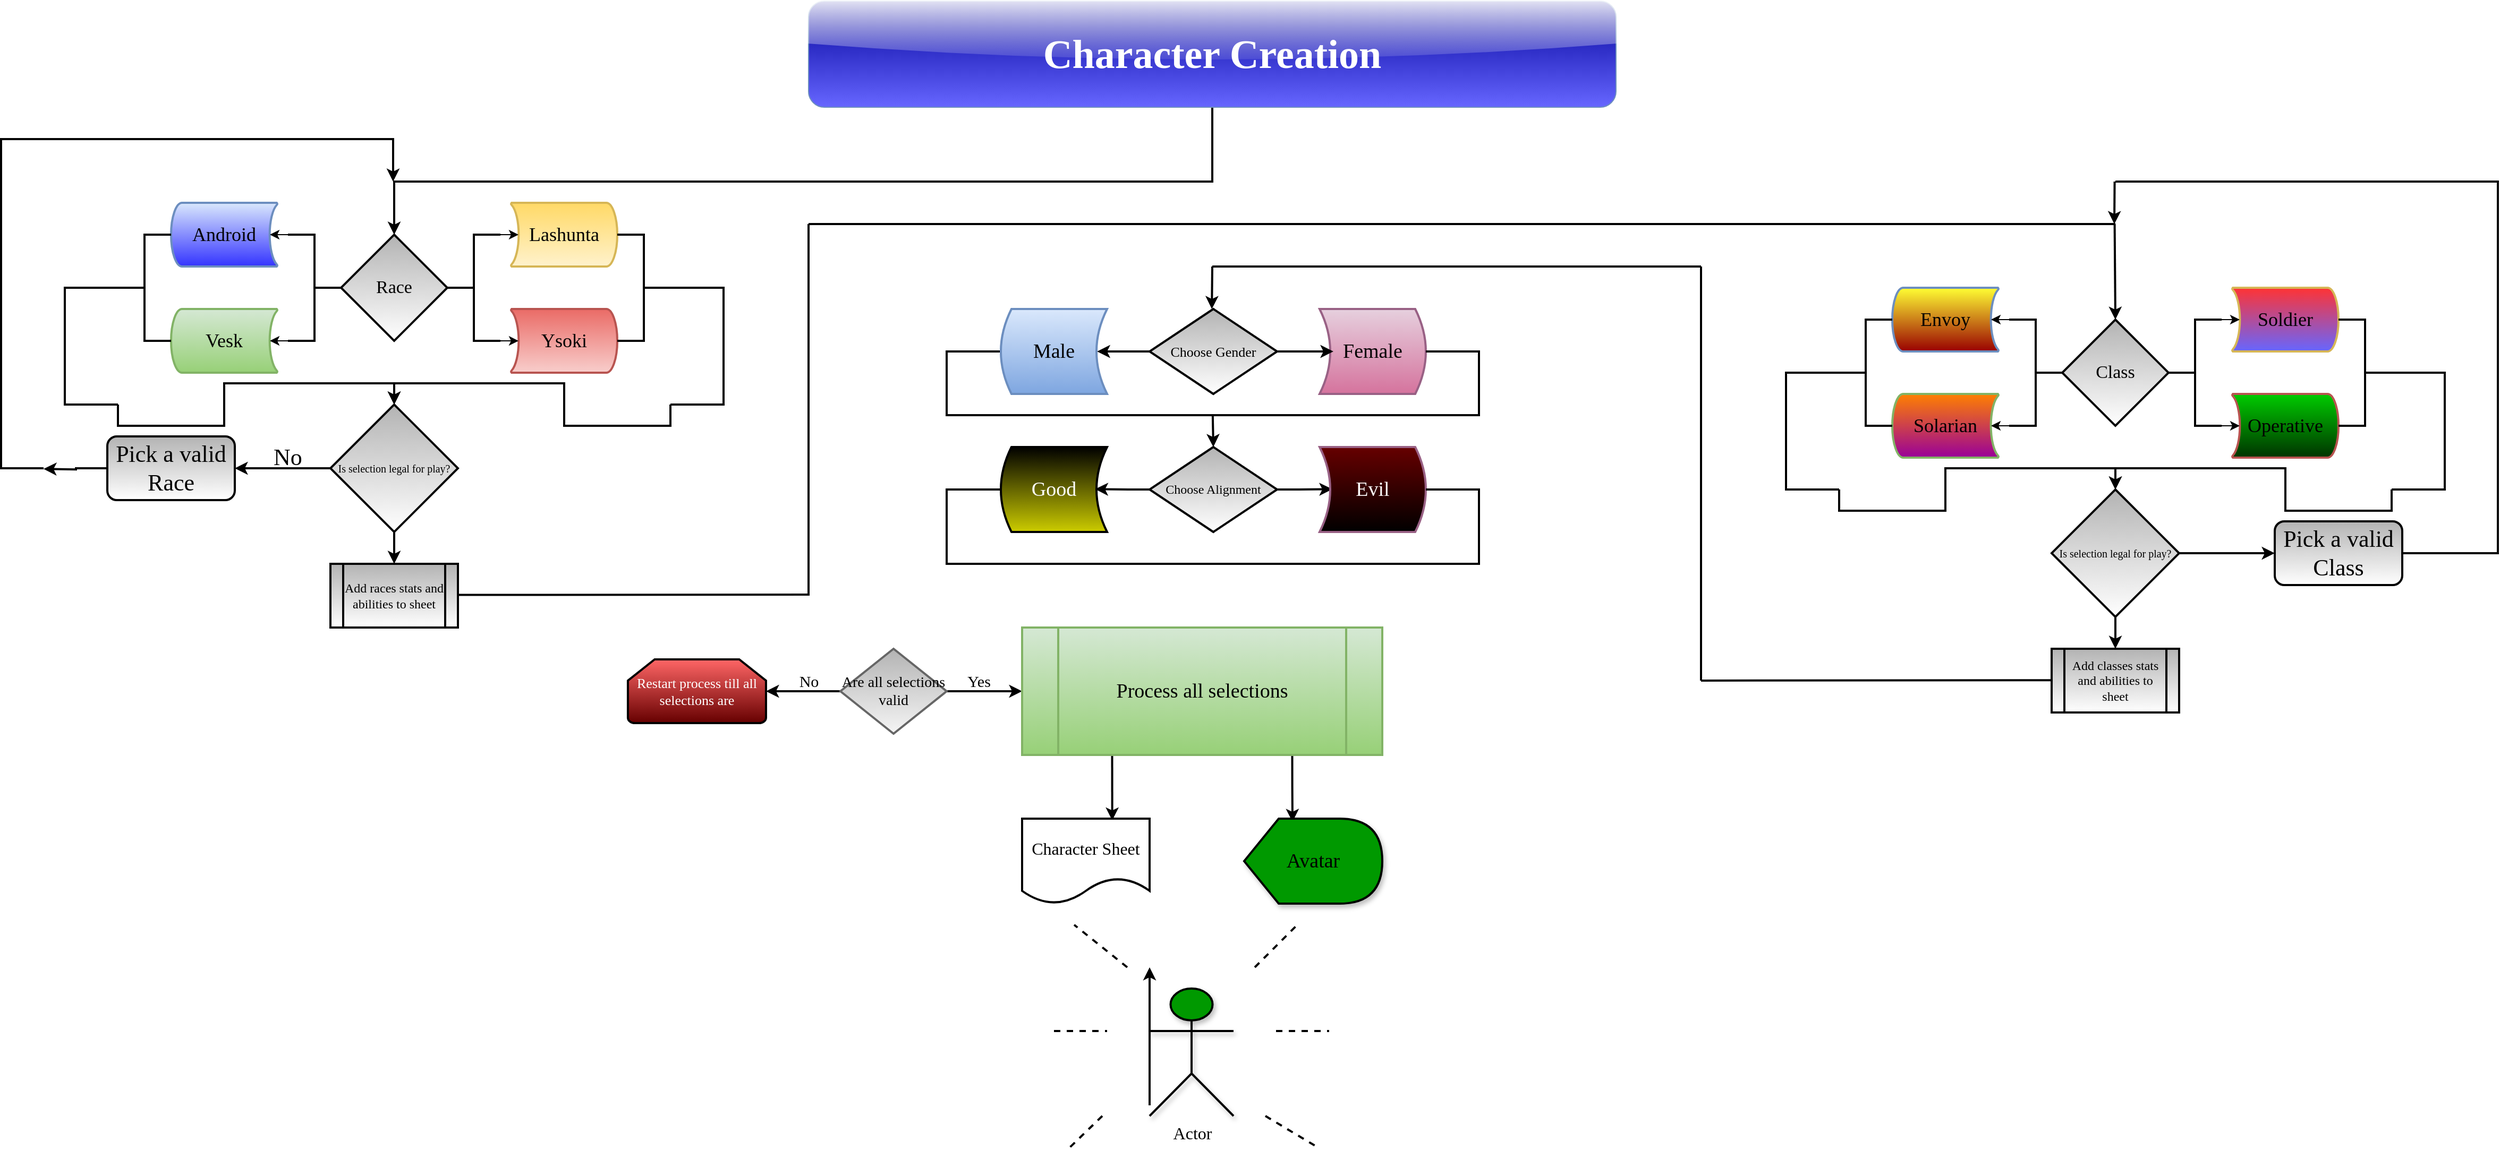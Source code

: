 <mxfile version="12.6.6" type="google"><diagram id="C5RBs43oDa-KdzZeNtuy" name="Page-1"><mxGraphModel dx="3683" dy="1904" grid="1" gridSize="10" guides="1" tooltips="1" connect="1" arrows="1" fold="1" page="1" pageScale="1" pageWidth="827" pageHeight="1169" math="0" shadow="0"><root><mxCell id="WIyWlLk6GJQsqaUBKTNV-0"/><mxCell id="WIyWlLk6GJQsqaUBKTNV-1" parent="WIyWlLk6GJQsqaUBKTNV-0"/><mxCell id="Xlju3W6GXEcoUIpRKSrv-69" style="edgeStyle=orthogonalEdgeStyle;rounded=0;orthogonalLoop=1;jettySize=auto;html=1;exitX=0.5;exitY=1;exitDx=0;exitDy=0;entryX=0.5;entryY=0;entryDx=0;entryDy=0;entryPerimeter=0;strokeWidth=2;fontFamily=Comic Sans MS;fontSize=22;" edge="1" parent="WIyWlLk6GJQsqaUBKTNV-1" source="WIyWlLk6GJQsqaUBKTNV-3" target="Xlju3W6GXEcoUIpRKSrv-33"><mxGeometry relative="1" as="geometry"><Array as="points"><mxPoint x="420" y="200"/><mxPoint x="-350" y="200"/></Array></mxGeometry></mxCell><mxCell id="WIyWlLk6GJQsqaUBKTNV-3" value="Character Creation" style="rounded=1;whiteSpace=wrap;html=1;fontSize=38;glass=1;strokeWidth=1;shadow=0;gradientColor=#000099;fillColor=#6666FF;strokeColor=#6c8ebf;gradientDirection=north;comic=0;fontStyle=1;fontFamily=Comic Sans MS;fontColor=#FFFFFF;horizontal=1;" parent="WIyWlLk6GJQsqaUBKTNV-1" vertex="1"><mxGeometry x="40" y="30" width="760" height="100" as="geometry"/></mxCell><mxCell id="Xlju3W6GXEcoUIpRKSrv-75" value="" style="strokeWidth=2;html=1;shape=mxgraph.flowchart.annotation_1;align=left;pointerEvents=1;shadow=0;labelBackgroundColor=none;fillColor=#B3B3B3;gradientColor=#ffffff;fontFamily=Comic Sans MS;fontSize=22;" vertex="1" parent="WIyWlLk6GJQsqaUBKTNV-1"><mxGeometry x="-720" y="160" width="40" height="310" as="geometry"/></mxCell><mxCell id="Xlju3W6GXEcoUIpRKSrv-77" value="" style="endArrow=none;html=1;strokeWidth=2;fontFamily=Comic Sans MS;fontSize=22;" edge="1" parent="WIyWlLk6GJQsqaUBKTNV-1"><mxGeometry width="50" height="50" relative="1" as="geometry"><mxPoint x="-680" y="160" as="sourcePoint"/><mxPoint x="-350" y="160" as="targetPoint"/></mxGeometry></mxCell><mxCell id="Xlju3W6GXEcoUIpRKSrv-78" value="" style="endArrow=classic;html=1;strokeWidth=2;fontFamily=Comic Sans MS;fontSize=22;" edge="1" parent="WIyWlLk6GJQsqaUBKTNV-1"><mxGeometry width="50" height="50" relative="1" as="geometry"><mxPoint x="-351" y="160" as="sourcePoint"/><mxPoint x="-351" y="200" as="targetPoint"/></mxGeometry></mxCell><mxCell id="Xlju3W6GXEcoUIpRKSrv-124" value="" style="group" vertex="1" connectable="0" parent="WIyWlLk6GJQsqaUBKTNV-1"><mxGeometry x="-680" y="220" width="640" height="400" as="geometry"/></mxCell><mxCell id="Xlju3W6GXEcoUIpRKSrv-16" value="&lt;span style=&quot;&quot;&gt;Lashunta&lt;/span&gt;" style="strokeWidth=2;html=1;shape=mxgraph.flowchart.stored_data;whiteSpace=wrap;shadow=0;labelBackgroundColor=none;fillColor=#fff2cc;gradientColor=#ffd966;fontFamily=Comic Sans MS;fontSize=18;direction=west;strokeColor=#d6b656;" vertex="1" parent="Xlju3W6GXEcoUIpRKSrv-124"><mxGeometry x="440" width="100" height="60" as="geometry"/></mxCell><mxCell id="Xlju3W6GXEcoUIpRKSrv-20" value="&lt;span style=&quot;&quot;&gt;Android&lt;/span&gt;" style="strokeWidth=2;html=1;shape=mxgraph.flowchart.stored_data;whiteSpace=wrap;shadow=0;labelBackgroundColor=none;fillColor=#dae8fc;gradientColor=#3333FF;fontFamily=Comic Sans MS;fontSize=18;strokeColor=#6c8ebf;" vertex="1" parent="Xlju3W6GXEcoUIpRKSrv-124"><mxGeometry x="120" width="100" height="60" as="geometry"/></mxCell><mxCell id="Xlju3W6GXEcoUIpRKSrv-21" value="Vesk" style="strokeWidth=2;html=1;shape=mxgraph.flowchart.stored_data;whiteSpace=wrap;shadow=0;labelBackgroundColor=none;fillColor=#d5e8d4;gradientColor=#97d077;fontFamily=Comic Sans MS;fontSize=18;strokeColor=#82b366;" vertex="1" parent="Xlju3W6GXEcoUIpRKSrv-124"><mxGeometry x="120" y="100" width="100" height="60" as="geometry"/></mxCell><mxCell id="Xlju3W6GXEcoUIpRKSrv-22" value="Ysoki" style="strokeWidth=2;html=1;shape=mxgraph.flowchart.stored_data;whiteSpace=wrap;shadow=0;labelBackgroundColor=none;fillColor=#f8cecc;gradientColor=#ea6b66;fontFamily=Comic Sans MS;fontSize=18;direction=west;strokeColor=#b85450;" vertex="1" parent="Xlju3W6GXEcoUIpRKSrv-124"><mxGeometry x="440" y="100" width="100" height="60" as="geometry"/></mxCell><mxCell id="Xlju3W6GXEcoUIpRKSrv-33" value="Race" style="strokeWidth=2;html=1;shape=mxgraph.flowchart.decision;whiteSpace=wrap;shadow=0;labelBackgroundColor=none;fillColor=#B3B3B3;gradientColor=#ffffff;fontFamily=Comic Sans MS;fontSize=17;" vertex="1" parent="Xlju3W6GXEcoUIpRKSrv-124"><mxGeometry x="280" y="30" width="100" height="100" as="geometry"/></mxCell><mxCell id="Xlju3W6GXEcoUIpRKSrv-38" style="edgeStyle=orthogonalEdgeStyle;rounded=0;orthogonalLoop=1;jettySize=auto;html=1;exitX=1;exitY=0;exitDx=0;exitDy=0;exitPerimeter=0;entryX=0.93;entryY=0.5;entryDx=0;entryDy=0;entryPerimeter=0;fontFamily=Comic Sans MS;fontSize=12;" edge="1" parent="Xlju3W6GXEcoUIpRKSrv-124" source="Xlju3W6GXEcoUIpRKSrv-36" target="Xlju3W6GXEcoUIpRKSrv-16"><mxGeometry relative="1" as="geometry"/></mxCell><mxCell id="Xlju3W6GXEcoUIpRKSrv-39" style="edgeStyle=orthogonalEdgeStyle;rounded=0;orthogonalLoop=1;jettySize=auto;html=1;exitX=1;exitY=1;exitDx=0;exitDy=0;exitPerimeter=0;entryX=0.93;entryY=0.5;entryDx=0;entryDy=0;entryPerimeter=0;fontFamily=Comic Sans MS;fontSize=12;" edge="1" parent="Xlju3W6GXEcoUIpRKSrv-124" source="Xlju3W6GXEcoUIpRKSrv-36" target="Xlju3W6GXEcoUIpRKSrv-22"><mxGeometry relative="1" as="geometry"/></mxCell><mxCell id="Xlju3W6GXEcoUIpRKSrv-36" value="" style="strokeWidth=2;html=1;shape=mxgraph.flowchart.annotation_2;align=left;labelPosition=right;pointerEvents=1;shadow=0;labelBackgroundColor=none;fillColor=#B3B3B3;gradientColor=#ffffff;fontFamily=Comic Sans MS;fontSize=12;" vertex="1" parent="Xlju3W6GXEcoUIpRKSrv-124"><mxGeometry x="380" y="30" width="50" height="100" as="geometry"/></mxCell><mxCell id="Xlju3W6GXEcoUIpRKSrv-41" style="edgeStyle=orthogonalEdgeStyle;rounded=0;orthogonalLoop=1;jettySize=auto;html=1;exitX=1;exitY=1;exitDx=0;exitDy=0;exitPerimeter=0;entryX=0.93;entryY=0.5;entryDx=0;entryDy=0;entryPerimeter=0;fontFamily=Comic Sans MS;fontSize=12;" edge="1" parent="Xlju3W6GXEcoUIpRKSrv-124" source="Xlju3W6GXEcoUIpRKSrv-40" target="Xlju3W6GXEcoUIpRKSrv-20"><mxGeometry relative="1" as="geometry"/></mxCell><mxCell id="Xlju3W6GXEcoUIpRKSrv-42" style="edgeStyle=orthogonalEdgeStyle;rounded=0;orthogonalLoop=1;jettySize=auto;html=1;exitX=1;exitY=0;exitDx=0;exitDy=0;exitPerimeter=0;entryX=0.93;entryY=0.5;entryDx=0;entryDy=0;entryPerimeter=0;fontFamily=Comic Sans MS;fontSize=12;" edge="1" parent="Xlju3W6GXEcoUIpRKSrv-124" source="Xlju3W6GXEcoUIpRKSrv-40" target="Xlju3W6GXEcoUIpRKSrv-21"><mxGeometry relative="1" as="geometry"/></mxCell><mxCell id="Xlju3W6GXEcoUIpRKSrv-40" value="" style="strokeWidth=2;html=1;shape=mxgraph.flowchart.annotation_2;align=left;labelPosition=right;pointerEvents=1;shadow=0;labelBackgroundColor=none;fillColor=#B3B3B3;gradientColor=#ffffff;fontFamily=Comic Sans MS;fontSize=12;direction=west;" vertex="1" parent="Xlju3W6GXEcoUIpRKSrv-124"><mxGeometry x="230" y="30" width="50" height="100" as="geometry"/></mxCell><mxCell id="Xlju3W6GXEcoUIpRKSrv-43" value="" style="strokeWidth=2;html=1;shape=mxgraph.flowchart.annotation_2;align=left;labelPosition=right;pointerEvents=1;shadow=0;labelBackgroundColor=none;fillColor=#B3B3B3;gradientColor=#ffffff;fontFamily=Comic Sans MS;fontSize=12;" vertex="1" parent="Xlju3W6GXEcoUIpRKSrv-124"><mxGeometry x="70" y="30" width="50" height="100" as="geometry"/></mxCell><mxCell id="Xlju3W6GXEcoUIpRKSrv-44" value="" style="strokeWidth=2;html=1;shape=mxgraph.flowchart.annotation_2;align=left;labelPosition=right;pointerEvents=1;shadow=0;labelBackgroundColor=none;fillColor=#B3B3B3;gradientColor=#ffffff;fontFamily=Comic Sans MS;fontSize=12;direction=west;" vertex="1" parent="Xlju3W6GXEcoUIpRKSrv-124"><mxGeometry x="540" y="30" width="50" height="100" as="geometry"/></mxCell><mxCell id="Xlju3W6GXEcoUIpRKSrv-46" value="" style="strokeWidth=2;html=1;shape=mxgraph.flowchart.annotation_1;align=left;pointerEvents=1;shadow=0;labelBackgroundColor=none;fillColor=#B3B3B3;gradientColor=#ffffff;fontFamily=Comic Sans MS;fontSize=12;" vertex="1" parent="Xlju3W6GXEcoUIpRKSrv-124"><mxGeometry x="20" y="80" width="50" height="110" as="geometry"/></mxCell><mxCell id="Xlju3W6GXEcoUIpRKSrv-47" value="" style="strokeWidth=2;html=1;shape=mxgraph.flowchart.annotation_1;align=left;pointerEvents=1;shadow=0;labelBackgroundColor=none;fillColor=#B3B3B3;gradientColor=#ffffff;fontFamily=Comic Sans MS;fontSize=12;direction=west;" vertex="1" parent="Xlju3W6GXEcoUIpRKSrv-124"><mxGeometry x="590" y="80" width="50" height="110" as="geometry"/></mxCell><mxCell id="Xlju3W6GXEcoUIpRKSrv-57" value="Is selection legal for play?" style="rhombus;html=1;shadow=0;labelBackgroundColor=none;strokeColor=#000000;strokeWidth=2;fillColor=#B3B3B3;gradientColor=#ffffff;fontFamily=Comic Sans MS;fontSize=10;verticalAlign=middle;labelPosition=center;verticalLabelPosition=middle;align=center;spacingBottom=0;whiteSpace=wrap;" vertex="1" parent="Xlju3W6GXEcoUIpRKSrv-124"><mxGeometry x="270" y="190" width="120" height="120" as="geometry"/></mxCell><mxCell id="Xlju3W6GXEcoUIpRKSrv-61" style="edgeStyle=orthogonalEdgeStyle;rounded=0;orthogonalLoop=1;jettySize=auto;html=1;exitX=1;exitY=1;exitDx=0;exitDy=0;exitPerimeter=0;entryX=0.5;entryY=0;entryDx=0;entryDy=0;strokeWidth=2;fontFamily=Comic Sans MS;fontSize=38;" edge="1" parent="Xlju3W6GXEcoUIpRKSrv-124" source="Xlju3W6GXEcoUIpRKSrv-46" target="Xlju3W6GXEcoUIpRKSrv-57"><mxGeometry relative="1" as="geometry"/></mxCell><mxCell id="Xlju3W6GXEcoUIpRKSrv-60" style="edgeStyle=orthogonalEdgeStyle;rounded=0;orthogonalLoop=1;jettySize=auto;html=1;exitX=1;exitY=0;exitDx=0;exitDy=0;exitPerimeter=0;entryX=0.5;entryY=0;entryDx=0;entryDy=0;strokeWidth=2;fontFamily=Comic Sans MS;fontSize=38;" edge="1" parent="Xlju3W6GXEcoUIpRKSrv-124" source="Xlju3W6GXEcoUIpRKSrv-47" target="Xlju3W6GXEcoUIpRKSrv-57"><mxGeometry relative="1" as="geometry"/></mxCell><mxCell id="Xlju3W6GXEcoUIpRKSrv-74" style="edgeStyle=orthogonalEdgeStyle;rounded=0;orthogonalLoop=1;jettySize=auto;html=1;exitX=0;exitY=0.5;exitDx=0;exitDy=0;strokeWidth=2;fontFamily=Comic Sans MS;fontSize=22;" edge="1" parent="Xlju3W6GXEcoUIpRKSrv-124" source="Xlju3W6GXEcoUIpRKSrv-70"><mxGeometry relative="1" as="geometry"><mxPoint y="250.588" as="targetPoint"/></mxGeometry></mxCell><mxCell id="Xlju3W6GXEcoUIpRKSrv-70" value="Pick a valid Race" style="rounded=1;whiteSpace=wrap;html=1;shadow=0;labelBackgroundColor=none;strokeColor=#000000;strokeWidth=2;fillColor=#B3B3B3;gradientColor=#ffffff;fontFamily=Comic Sans MS;fontSize=22;" vertex="1" parent="Xlju3W6GXEcoUIpRKSrv-124"><mxGeometry x="60" y="220" width="120" height="60" as="geometry"/></mxCell><mxCell id="Xlju3W6GXEcoUIpRKSrv-71" style="edgeStyle=orthogonalEdgeStyle;rounded=0;orthogonalLoop=1;jettySize=auto;html=1;exitX=0;exitY=0.5;exitDx=0;exitDy=0;entryX=1;entryY=0.5;entryDx=0;entryDy=0;strokeWidth=2;fontFamily=Comic Sans MS;fontSize=22;" edge="1" parent="Xlju3W6GXEcoUIpRKSrv-124" source="Xlju3W6GXEcoUIpRKSrv-57" target="Xlju3W6GXEcoUIpRKSrv-70"><mxGeometry relative="1" as="geometry"/></mxCell><mxCell id="Xlju3W6GXEcoUIpRKSrv-72" value="No" style="text;html=1;strokeColor=none;fillColor=none;align=center;verticalAlign=middle;whiteSpace=wrap;rounded=0;shadow=0;labelBackgroundColor=none;fontFamily=Comic Sans MS;fontSize=22;" vertex="1" parent="Xlju3W6GXEcoUIpRKSrv-124"><mxGeometry x="210" y="230" width="40" height="20" as="geometry"/></mxCell><mxCell id="Xlju3W6GXEcoUIpRKSrv-79" value="Add races stats and abilities to sheet" style="shape=process;whiteSpace=wrap;html=1;backgroundOutline=1;shadow=0;labelBackgroundColor=none;strokeColor=#000000;strokeWidth=2;fillColor=#B3B3B3;gradientColor=#ffffff;fontFamily=Comic Sans MS;fontSize=12;" vertex="1" parent="Xlju3W6GXEcoUIpRKSrv-124"><mxGeometry x="270" y="340" width="120" height="60" as="geometry"/></mxCell><mxCell id="Xlju3W6GXEcoUIpRKSrv-80" style="edgeStyle=orthogonalEdgeStyle;rounded=0;orthogonalLoop=1;jettySize=auto;html=1;exitX=0.5;exitY=1;exitDx=0;exitDy=0;entryX=0.5;entryY=0;entryDx=0;entryDy=0;strokeWidth=2;fontFamily=Comic Sans MS;fontSize=22;" edge="1" parent="Xlju3W6GXEcoUIpRKSrv-124" source="Xlju3W6GXEcoUIpRKSrv-57" target="Xlju3W6GXEcoUIpRKSrv-79"><mxGeometry relative="1" as="geometry"/></mxCell><mxCell id="Xlju3W6GXEcoUIpRKSrv-184" value="" style="endArrow=none;html=1;strokeWidth=2;fontFamily=Comic Sans MS;fontSize=12;" edge="1" parent="Xlju3W6GXEcoUIpRKSrv-124"><mxGeometry width="50" height="50" relative="1" as="geometry"><mxPoint x="390" y="369.29" as="sourcePoint"/><mxPoint x="720" y="369" as="targetPoint"/></mxGeometry></mxCell><mxCell id="Xlju3W6GXEcoUIpRKSrv-157" value="&lt;span&gt;Soldier&lt;/span&gt;" style="strokeWidth=2;html=1;shape=mxgraph.flowchart.stored_data;whiteSpace=wrap;shadow=0;labelBackgroundColor=none;fillColor=#6666FF;gradientColor=#FF3333;fontFamily=Comic Sans MS;fontSize=18;direction=west;strokeColor=#d6b656;" vertex="1" parent="WIyWlLk6GJQsqaUBKTNV-1"><mxGeometry x="1380" y="300" width="100" height="60" as="geometry"/></mxCell><mxCell id="Xlju3W6GXEcoUIpRKSrv-158" value="&lt;span&gt;Envoy&lt;/span&gt;" style="strokeWidth=2;html=1;shape=mxgraph.flowchart.stored_data;whiteSpace=wrap;shadow=0;labelBackgroundColor=none;fillColor=#FFFF33;gradientColor=#990000;fontFamily=Comic Sans MS;fontSize=18;strokeColor=#6c8ebf;" vertex="1" parent="WIyWlLk6GJQsqaUBKTNV-1"><mxGeometry x="1060" y="300" width="100" height="60" as="geometry"/></mxCell><mxCell id="Xlju3W6GXEcoUIpRKSrv-159" value="Solarian" style="strokeWidth=2;html=1;shape=mxgraph.flowchart.stored_data;whiteSpace=wrap;shadow=0;labelBackgroundColor=none;fillColor=#FF8000;gradientColor=#990099;fontFamily=Comic Sans MS;fontSize=18;strokeColor=#82b366;" vertex="1" parent="WIyWlLk6GJQsqaUBKTNV-1"><mxGeometry x="1060" y="400" width="100" height="60" as="geometry"/></mxCell><mxCell id="Xlju3W6GXEcoUIpRKSrv-160" value="Operative" style="strokeWidth=2;html=1;shape=mxgraph.flowchart.stored_data;whiteSpace=wrap;shadow=0;labelBackgroundColor=none;fillColor=#003300;gradientColor=#00CC00;fontFamily=Comic Sans MS;fontSize=18;direction=west;strokeColor=#b85450;" vertex="1" parent="WIyWlLk6GJQsqaUBKTNV-1"><mxGeometry x="1380" y="400" width="100" height="60" as="geometry"/></mxCell><mxCell id="Xlju3W6GXEcoUIpRKSrv-161" value="Class" style="strokeWidth=2;html=1;shape=mxgraph.flowchart.decision;whiteSpace=wrap;shadow=0;labelBackgroundColor=none;fillColor=#B3B3B3;gradientColor=#ffffff;fontFamily=Comic Sans MS;fontSize=17;" vertex="1" parent="WIyWlLk6GJQsqaUBKTNV-1"><mxGeometry x="1220" y="330" width="100" height="100" as="geometry"/></mxCell><mxCell id="Xlju3W6GXEcoUIpRKSrv-162" style="edgeStyle=orthogonalEdgeStyle;rounded=0;orthogonalLoop=1;jettySize=auto;html=1;exitX=1;exitY=0;exitDx=0;exitDy=0;exitPerimeter=0;entryX=0.93;entryY=0.5;entryDx=0;entryDy=0;entryPerimeter=0;fontFamily=Comic Sans MS;fontSize=12;" edge="1" parent="WIyWlLk6GJQsqaUBKTNV-1" source="Xlju3W6GXEcoUIpRKSrv-164" target="Xlju3W6GXEcoUIpRKSrv-157"><mxGeometry relative="1" as="geometry"/></mxCell><mxCell id="Xlju3W6GXEcoUIpRKSrv-163" style="edgeStyle=orthogonalEdgeStyle;rounded=0;orthogonalLoop=1;jettySize=auto;html=1;exitX=1;exitY=1;exitDx=0;exitDy=0;exitPerimeter=0;entryX=0.93;entryY=0.5;entryDx=0;entryDy=0;entryPerimeter=0;fontFamily=Comic Sans MS;fontSize=12;" edge="1" parent="WIyWlLk6GJQsqaUBKTNV-1" source="Xlju3W6GXEcoUIpRKSrv-164" target="Xlju3W6GXEcoUIpRKSrv-160"><mxGeometry relative="1" as="geometry"/></mxCell><mxCell id="Xlju3W6GXEcoUIpRKSrv-164" value="" style="strokeWidth=2;html=1;shape=mxgraph.flowchart.annotation_2;align=left;labelPosition=right;pointerEvents=1;shadow=0;labelBackgroundColor=none;fillColor=#B3B3B3;gradientColor=#ffffff;fontFamily=Comic Sans MS;fontSize=12;" vertex="1" parent="WIyWlLk6GJQsqaUBKTNV-1"><mxGeometry x="1320" y="330" width="50" height="100" as="geometry"/></mxCell><mxCell id="Xlju3W6GXEcoUIpRKSrv-165" style="edgeStyle=orthogonalEdgeStyle;rounded=0;orthogonalLoop=1;jettySize=auto;html=1;exitX=1;exitY=1;exitDx=0;exitDy=0;exitPerimeter=0;entryX=0.93;entryY=0.5;entryDx=0;entryDy=0;entryPerimeter=0;fontFamily=Comic Sans MS;fontSize=12;" edge="1" parent="WIyWlLk6GJQsqaUBKTNV-1" source="Xlju3W6GXEcoUIpRKSrv-167" target="Xlju3W6GXEcoUIpRKSrv-158"><mxGeometry relative="1" as="geometry"/></mxCell><mxCell id="Xlju3W6GXEcoUIpRKSrv-166" style="edgeStyle=orthogonalEdgeStyle;rounded=0;orthogonalLoop=1;jettySize=auto;html=1;exitX=1;exitY=0;exitDx=0;exitDy=0;exitPerimeter=0;entryX=0.93;entryY=0.5;entryDx=0;entryDy=0;entryPerimeter=0;fontFamily=Comic Sans MS;fontSize=12;" edge="1" parent="WIyWlLk6GJQsqaUBKTNV-1" source="Xlju3W6GXEcoUIpRKSrv-167" target="Xlju3W6GXEcoUIpRKSrv-159"><mxGeometry relative="1" as="geometry"/></mxCell><mxCell id="Xlju3W6GXEcoUIpRKSrv-167" value="" style="strokeWidth=2;html=1;shape=mxgraph.flowchart.annotation_2;align=left;labelPosition=right;pointerEvents=1;shadow=0;labelBackgroundColor=none;fillColor=#B3B3B3;gradientColor=#ffffff;fontFamily=Comic Sans MS;fontSize=12;direction=west;" vertex="1" parent="WIyWlLk6GJQsqaUBKTNV-1"><mxGeometry x="1170" y="330" width="50" height="100" as="geometry"/></mxCell><mxCell id="Xlju3W6GXEcoUIpRKSrv-168" value="" style="strokeWidth=2;html=1;shape=mxgraph.flowchart.annotation_2;align=left;labelPosition=right;pointerEvents=1;shadow=0;labelBackgroundColor=none;fillColor=#B3B3B3;gradientColor=#ffffff;fontFamily=Comic Sans MS;fontSize=12;" vertex="1" parent="WIyWlLk6GJQsqaUBKTNV-1"><mxGeometry x="1010" y="330" width="50" height="100" as="geometry"/></mxCell><mxCell id="Xlju3W6GXEcoUIpRKSrv-169" value="" style="strokeWidth=2;html=1;shape=mxgraph.flowchart.annotation_2;align=left;labelPosition=right;pointerEvents=1;shadow=0;labelBackgroundColor=none;fillColor=#B3B3B3;gradientColor=#ffffff;fontFamily=Comic Sans MS;fontSize=12;direction=west;" vertex="1" parent="WIyWlLk6GJQsqaUBKTNV-1"><mxGeometry x="1480" y="330" width="50" height="100" as="geometry"/></mxCell><mxCell id="Xlju3W6GXEcoUIpRKSrv-170" value="" style="strokeWidth=2;html=1;shape=mxgraph.flowchart.annotation_1;align=left;pointerEvents=1;shadow=0;labelBackgroundColor=none;fillColor=#B3B3B3;gradientColor=#ffffff;fontFamily=Comic Sans MS;fontSize=12;" vertex="1" parent="WIyWlLk6GJQsqaUBKTNV-1"><mxGeometry x="960" y="380" width="50" height="110" as="geometry"/></mxCell><mxCell id="Xlju3W6GXEcoUIpRKSrv-171" value="" style="strokeWidth=2;html=1;shape=mxgraph.flowchart.annotation_1;align=left;pointerEvents=1;shadow=0;labelBackgroundColor=none;fillColor=#B3B3B3;gradientColor=#ffffff;fontFamily=Comic Sans MS;fontSize=12;direction=west;" vertex="1" parent="WIyWlLk6GJQsqaUBKTNV-1"><mxGeometry x="1530" y="380" width="50" height="110" as="geometry"/></mxCell><mxCell id="Xlju3W6GXEcoUIpRKSrv-182" style="edgeStyle=orthogonalEdgeStyle;rounded=0;orthogonalLoop=1;jettySize=auto;html=1;exitX=1;exitY=0.5;exitDx=0;exitDy=0;entryX=0;entryY=0.5;entryDx=0;entryDy=0;strokeWidth=2;fontFamily=Comic Sans MS;fontSize=12;" edge="1" parent="WIyWlLk6GJQsqaUBKTNV-1" source="Xlju3W6GXEcoUIpRKSrv-172" target="Xlju3W6GXEcoUIpRKSrv-176"><mxGeometry relative="1" as="geometry"/></mxCell><mxCell id="Xlju3W6GXEcoUIpRKSrv-172" value="Is selection legal for play?" style="rhombus;html=1;shadow=0;labelBackgroundColor=none;strokeColor=#000000;strokeWidth=2;fillColor=#B3B3B3;gradientColor=#ffffff;fontFamily=Comic Sans MS;fontSize=10;verticalAlign=middle;labelPosition=center;verticalLabelPosition=middle;align=center;spacingBottom=0;whiteSpace=wrap;" vertex="1" parent="WIyWlLk6GJQsqaUBKTNV-1"><mxGeometry x="1210" y="490" width="120" height="120" as="geometry"/></mxCell><mxCell id="Xlju3W6GXEcoUIpRKSrv-173" style="edgeStyle=orthogonalEdgeStyle;rounded=0;orthogonalLoop=1;jettySize=auto;html=1;exitX=1;exitY=1;exitDx=0;exitDy=0;exitPerimeter=0;entryX=0.5;entryY=0;entryDx=0;entryDy=0;strokeWidth=2;fontFamily=Comic Sans MS;fontSize=38;" edge="1" parent="WIyWlLk6GJQsqaUBKTNV-1" source="Xlju3W6GXEcoUIpRKSrv-170" target="Xlju3W6GXEcoUIpRKSrv-172"><mxGeometry relative="1" as="geometry"/></mxCell><mxCell id="Xlju3W6GXEcoUIpRKSrv-174" style="edgeStyle=orthogonalEdgeStyle;rounded=0;orthogonalLoop=1;jettySize=auto;html=1;exitX=1;exitY=0;exitDx=0;exitDy=0;exitPerimeter=0;entryX=0.5;entryY=0;entryDx=0;entryDy=0;strokeWidth=2;fontFamily=Comic Sans MS;fontSize=38;" edge="1" parent="WIyWlLk6GJQsqaUBKTNV-1" source="Xlju3W6GXEcoUIpRKSrv-171" target="Xlju3W6GXEcoUIpRKSrv-172"><mxGeometry relative="1" as="geometry"/></mxCell><mxCell id="Xlju3W6GXEcoUIpRKSrv-176" value="Pick a valid Class" style="rounded=1;whiteSpace=wrap;html=1;shadow=0;labelBackgroundColor=none;strokeColor=#000000;strokeWidth=2;fillColor=#B3B3B3;gradientColor=#ffffff;fontFamily=Comic Sans MS;fontSize=22;" vertex="1" parent="WIyWlLk6GJQsqaUBKTNV-1"><mxGeometry x="1420" y="520" width="120" height="60" as="geometry"/></mxCell><mxCell id="Xlju3W6GXEcoUIpRKSrv-179" value="Add classes stats and abilities to sheet" style="shape=process;whiteSpace=wrap;html=1;backgroundOutline=1;shadow=0;labelBackgroundColor=none;strokeColor=#000000;strokeWidth=2;fillColor=#B3B3B3;gradientColor=#ffffff;fontFamily=Comic Sans MS;fontSize=12;" vertex="1" parent="WIyWlLk6GJQsqaUBKTNV-1"><mxGeometry x="1210" y="640" width="120" height="60" as="geometry"/></mxCell><mxCell id="Xlju3W6GXEcoUIpRKSrv-180" style="edgeStyle=orthogonalEdgeStyle;rounded=0;orthogonalLoop=1;jettySize=auto;html=1;exitX=0.5;exitY=1;exitDx=0;exitDy=0;entryX=0.5;entryY=0;entryDx=0;entryDy=0;strokeWidth=2;fontFamily=Comic Sans MS;fontSize=22;" edge="1" parent="WIyWlLk6GJQsqaUBKTNV-1" source="Xlju3W6GXEcoUIpRKSrv-172" target="Xlju3W6GXEcoUIpRKSrv-179"><mxGeometry relative="1" as="geometry"/></mxCell><mxCell id="Xlju3W6GXEcoUIpRKSrv-183" value="" style="strokeWidth=2;html=1;shape=mxgraph.flowchart.annotation_1;align=left;pointerEvents=1;shadow=0;labelBackgroundColor=none;fillColor=#003300;gradientColor=#00CC00;fontFamily=Comic Sans MS;fontSize=12;direction=west;" vertex="1" parent="WIyWlLk6GJQsqaUBKTNV-1"><mxGeometry x="1580" y="200" width="50" height="350" as="geometry"/></mxCell><mxCell id="Xlju3W6GXEcoUIpRKSrv-185" value="" style="endArrow=none;html=1;strokeWidth=2;fontFamily=Comic Sans MS;fontSize=12;" edge="1" parent="WIyWlLk6GJQsqaUBKTNV-1"><mxGeometry width="50" height="50" relative="1" as="geometry"><mxPoint x="40" y="590" as="sourcePoint"/><mxPoint x="40" y="240" as="targetPoint"/></mxGeometry></mxCell><mxCell id="Xlju3W6GXEcoUIpRKSrv-186" value="" style="endArrow=none;html=1;strokeWidth=2;fontFamily=Comic Sans MS;fontSize=12;" edge="1" parent="WIyWlLk6GJQsqaUBKTNV-1"><mxGeometry width="50" height="50" relative="1" as="geometry"><mxPoint x="40" y="240" as="sourcePoint"/><mxPoint x="1270" y="240" as="targetPoint"/></mxGeometry></mxCell><mxCell id="Xlju3W6GXEcoUIpRKSrv-187" value="" style="endArrow=classic;html=1;strokeWidth=2;fontFamily=Comic Sans MS;fontSize=12;entryX=0.5;entryY=0;entryDx=0;entryDy=0;entryPerimeter=0;" edge="1" parent="WIyWlLk6GJQsqaUBKTNV-1" target="Xlju3W6GXEcoUIpRKSrv-161"><mxGeometry width="50" height="50" relative="1" as="geometry"><mxPoint x="1269.29" y="240" as="sourcePoint"/><mxPoint x="1269.29" y="310" as="targetPoint"/></mxGeometry></mxCell><mxCell id="Xlju3W6GXEcoUIpRKSrv-188" value="" style="endArrow=none;html=1;strokeWidth=2;fontFamily=Comic Sans MS;fontSize=12;" edge="1" parent="WIyWlLk6GJQsqaUBKTNV-1"><mxGeometry width="50" height="50" relative="1" as="geometry"><mxPoint x="1270" y="200" as="sourcePoint"/><mxPoint x="1580" y="200" as="targetPoint"/></mxGeometry></mxCell><mxCell id="Xlju3W6GXEcoUIpRKSrv-189" value="" style="endArrow=classic;html=1;strokeWidth=2;fontFamily=Comic Sans MS;fontSize=12;" edge="1" parent="WIyWlLk6GJQsqaUBKTNV-1"><mxGeometry width="50" height="50" relative="1" as="geometry"><mxPoint x="1269.29" y="200" as="sourcePoint"/><mxPoint x="1269" y="240" as="targetPoint"/></mxGeometry></mxCell><mxCell id="Xlju3W6GXEcoUIpRKSrv-190" value="" style="endArrow=none;html=1;strokeWidth=2;fontFamily=Comic Sans MS;fontSize=12;" edge="1" parent="WIyWlLk6GJQsqaUBKTNV-1"><mxGeometry width="50" height="50" relative="1" as="geometry"><mxPoint x="1540" y="550" as="sourcePoint"/><mxPoint x="1580" y="550" as="targetPoint"/></mxGeometry></mxCell><mxCell id="Xlju3W6GXEcoUIpRKSrv-191" value="" style="endArrow=none;html=1;strokeWidth=2;fontFamily=Comic Sans MS;fontSize=12;" edge="1" parent="WIyWlLk6GJQsqaUBKTNV-1"><mxGeometry width="50" height="50" relative="1" as="geometry"><mxPoint x="880" y="670" as="sourcePoint"/><mxPoint x="1210" y="669.58" as="targetPoint"/></mxGeometry></mxCell><mxCell id="Xlju3W6GXEcoUIpRKSrv-193" value="" style="endArrow=none;html=1;strokeWidth=2;fontFamily=Comic Sans MS;fontSize=12;" edge="1" parent="WIyWlLk6GJQsqaUBKTNV-1"><mxGeometry width="50" height="50" relative="1" as="geometry"><mxPoint x="880" y="670" as="sourcePoint"/><mxPoint x="880" y="280" as="targetPoint"/></mxGeometry></mxCell><mxCell id="Xlju3W6GXEcoUIpRKSrv-194" value="" style="endArrow=none;html=1;strokeWidth=2;fontFamily=Comic Sans MS;fontSize=12;" edge="1" parent="WIyWlLk6GJQsqaUBKTNV-1"><mxGeometry width="50" height="50" relative="1" as="geometry"><mxPoint x="420" y="280" as="sourcePoint"/><mxPoint x="880" y="280" as="targetPoint"/></mxGeometry></mxCell><mxCell id="Xlju3W6GXEcoUIpRKSrv-195" value="" style="endArrow=classic;html=1;strokeWidth=2;fontFamily=Comic Sans MS;fontSize=12;" edge="1" parent="WIyWlLk6GJQsqaUBKTNV-1"><mxGeometry width="50" height="50" relative="1" as="geometry"><mxPoint x="420" y="280" as="sourcePoint"/><mxPoint x="419.58" y="320" as="targetPoint"/></mxGeometry></mxCell><mxCell id="Xlju3W6GXEcoUIpRKSrv-84" value="Choose Gender" style="rhombus;whiteSpace=wrap;html=1;shadow=0;labelBackgroundColor=none;strokeColor=#000000;strokeWidth=2;fillColor=#B3B3B3;gradientColor=#ffffff;fontFamily=Comic Sans MS;fontSize=13;" vertex="1" parent="WIyWlLk6GJQsqaUBKTNV-1"><mxGeometry x="361" y="320" width="120" height="80" as="geometry"/></mxCell><mxCell id="Xlju3W6GXEcoUIpRKSrv-86" value="Male" style="shape=dataStorage;whiteSpace=wrap;html=1;shadow=0;labelBackgroundColor=none;strokeColor=#6c8ebf;strokeWidth=2;fillColor=#dae8fc;gradientColor=#7ea6e0;fontFamily=Comic Sans MS;fontSize=19;" vertex="1" parent="WIyWlLk6GJQsqaUBKTNV-1"><mxGeometry x="221" y="320" width="100" height="80" as="geometry"/></mxCell><mxCell id="Xlju3W6GXEcoUIpRKSrv-87" value="Female" style="shape=dataStorage;whiteSpace=wrap;html=1;shadow=0;labelBackgroundColor=none;strokeColor=#996185;strokeWidth=2;fillColor=#e6d0de;gradientColor=#d5739d;fontFamily=Comic Sans MS;fontSize=19;direction=west;gradientDirection=north;" vertex="1" parent="WIyWlLk6GJQsqaUBKTNV-1"><mxGeometry x="521" y="320" width="100" height="80" as="geometry"/></mxCell><mxCell id="Xlju3W6GXEcoUIpRKSrv-89" style="edgeStyle=orthogonalEdgeStyle;rounded=0;orthogonalLoop=1;jettySize=auto;html=1;exitX=0;exitY=0.5;exitDx=0;exitDy=0;entryX=0.906;entryY=0.5;entryDx=0;entryDy=0;strokeWidth=2;fontFamily=Comic Sans MS;fontSize=12;entryPerimeter=0;" edge="1" parent="WIyWlLk6GJQsqaUBKTNV-1" source="Xlju3W6GXEcoUIpRKSrv-84" target="Xlju3W6GXEcoUIpRKSrv-86"><mxGeometry relative="1" as="geometry"/></mxCell><mxCell id="Xlju3W6GXEcoUIpRKSrv-88" style="edgeStyle=orthogonalEdgeStyle;rounded=0;orthogonalLoop=1;jettySize=auto;html=1;exitX=1;exitY=0.5;exitDx=0;exitDy=0;entryX=0.87;entryY=0.5;entryDx=0;entryDy=0;entryPerimeter=0;strokeWidth=2;fontFamily=Comic Sans MS;fontSize=12;" edge="1" parent="WIyWlLk6GJQsqaUBKTNV-1" source="Xlju3W6GXEcoUIpRKSrv-84" target="Xlju3W6GXEcoUIpRKSrv-87"><mxGeometry relative="1" as="geometry"/></mxCell><mxCell id="Xlju3W6GXEcoUIpRKSrv-200" style="edgeStyle=orthogonalEdgeStyle;rounded=0;orthogonalLoop=1;jettySize=auto;html=1;exitX=1;exitY=0.5;exitDx=0;exitDy=0;entryX=0.88;entryY=0.504;entryDx=0;entryDy=0;entryPerimeter=0;strokeWidth=2;fontFamily=Comic Sans MS;fontSize=12;fontColor=#FFFFFF;" edge="1" parent="WIyWlLk6GJQsqaUBKTNV-1" source="Xlju3W6GXEcoUIpRKSrv-90" target="Xlju3W6GXEcoUIpRKSrv-198"><mxGeometry relative="1" as="geometry"/></mxCell><mxCell id="Xlju3W6GXEcoUIpRKSrv-201" style="edgeStyle=orthogonalEdgeStyle;rounded=0;orthogonalLoop=1;jettySize=auto;html=1;exitX=0;exitY=0.5;exitDx=0;exitDy=0;entryX=0.887;entryY=0.496;entryDx=0;entryDy=0;entryPerimeter=0;strokeWidth=2;fontFamily=Comic Sans MS;fontSize=12;fontColor=#FFFFFF;" edge="1" parent="WIyWlLk6GJQsqaUBKTNV-1" source="Xlju3W6GXEcoUIpRKSrv-90" target="Xlju3W6GXEcoUIpRKSrv-199"><mxGeometry relative="1" as="geometry"/></mxCell><mxCell id="Xlju3W6GXEcoUIpRKSrv-90" value="Choose Alignment" style="rhombus;whiteSpace=wrap;html=1;shadow=0;labelBackgroundColor=none;strokeColor=#000000;strokeWidth=2;fillColor=#B3B3B3;gradientColor=#ffffff;fontFamily=Comic Sans MS;fontSize=12;" vertex="1" parent="WIyWlLk6GJQsqaUBKTNV-1"><mxGeometry x="361" y="450" width="120" height="80" as="geometry"/></mxCell><mxCell id="Xlju3W6GXEcoUIpRKSrv-91" value="" style="strokeWidth=2;html=1;shape=mxgraph.flowchart.annotation_1;align=left;pointerEvents=1;shadow=0;labelBackgroundColor=none;fillColor=#B3B3B3;gradientColor=#ffffff;fontFamily=Comic Sans MS;fontSize=12;" vertex="1" parent="WIyWlLk6GJQsqaUBKTNV-1"><mxGeometry x="170" y="360" width="50" height="60" as="geometry"/></mxCell><mxCell id="Xlju3W6GXEcoUIpRKSrv-92" value="" style="strokeWidth=2;html=1;shape=mxgraph.flowchart.annotation_1;align=left;pointerEvents=1;shadow=0;labelBackgroundColor=none;fillColor=#B3B3B3;gradientColor=#ffffff;fontFamily=Comic Sans MS;fontSize=12;direction=west;" vertex="1" parent="WIyWlLk6GJQsqaUBKTNV-1"><mxGeometry x="621" y="360" width="50" height="60" as="geometry"/></mxCell><mxCell id="Xlju3W6GXEcoUIpRKSrv-93" value="" style="endArrow=none;html=1;strokeWidth=2;fontFamily=Comic Sans MS;fontSize=12;entryX=1;entryY=0;entryDx=0;entryDy=0;entryPerimeter=0;" edge="1" parent="WIyWlLk6GJQsqaUBKTNV-1" target="Xlju3W6GXEcoUIpRKSrv-92"><mxGeometry width="50" height="50" relative="1" as="geometry"><mxPoint x="220" y="420" as="sourcePoint"/><mxPoint x="280" y="420" as="targetPoint"/></mxGeometry></mxCell><mxCell id="Xlju3W6GXEcoUIpRKSrv-94" value="" style="endArrow=classic;html=1;strokeWidth=2;fontFamily=Comic Sans MS;fontSize=12;entryX=0.5;entryY=0;entryDx=0;entryDy=0;" edge="1" parent="WIyWlLk6GJQsqaUBKTNV-1" target="Xlju3W6GXEcoUIpRKSrv-90"><mxGeometry width="50" height="50" relative="1" as="geometry"><mxPoint x="420.41" y="420" as="sourcePoint"/><mxPoint x="420.41" y="500" as="targetPoint"/></mxGeometry></mxCell><mxCell id="Xlju3W6GXEcoUIpRKSrv-198" value="Evil" style="shape=dataStorage;whiteSpace=wrap;html=1;shadow=0;labelBackgroundColor=none;strokeColor=#996185;strokeWidth=2;fillColor=#660000;gradientColor=#000000;fontFamily=Comic Sans MS;fontSize=19;direction=west;gradientDirection=north;fontColor=#FFFFFF;" vertex="1" parent="WIyWlLk6GJQsqaUBKTNV-1"><mxGeometry x="521" y="450" width="100" height="80" as="geometry"/></mxCell><mxCell id="Xlju3W6GXEcoUIpRKSrv-199" value="Good" style="shape=dataStorage;whiteSpace=wrap;html=1;shadow=0;labelBackgroundColor=none;strokeWidth=2;fontFamily=Comic Sans MS;fontSize=19;gradientColor=#CCCC00;fillColor=#000000;fontColor=#FFFFFF;" vertex="1" parent="WIyWlLk6GJQsqaUBKTNV-1"><mxGeometry x="221" y="450" width="100" height="80" as="geometry"/></mxCell><mxCell id="Xlju3W6GXEcoUIpRKSrv-202" value="" style="strokeWidth=2;html=1;shape=mxgraph.flowchart.annotation_1;align=left;pointerEvents=1;shadow=0;labelBackgroundColor=none;fillColor=#660000;gradientColor=#CCCC00;fontFamily=Comic Sans MS;fontSize=12;fontColor=#FFFFFF;" vertex="1" parent="WIyWlLk6GJQsqaUBKTNV-1"><mxGeometry x="170" y="490" width="50" height="70" as="geometry"/></mxCell><mxCell id="Xlju3W6GXEcoUIpRKSrv-203" value="" style="strokeWidth=2;html=1;shape=mxgraph.flowchart.annotation_1;align=left;pointerEvents=1;shadow=0;labelBackgroundColor=none;fillColor=#660000;gradientColor=#CCCC00;fontFamily=Comic Sans MS;fontSize=12;fontColor=#FFFFFF;direction=west;" vertex="1" parent="WIyWlLk6GJQsqaUBKTNV-1"><mxGeometry x="621" y="490" width="50" height="70" as="geometry"/></mxCell><mxCell id="Xlju3W6GXEcoUIpRKSrv-204" style="edgeStyle=orthogonalEdgeStyle;rounded=0;orthogonalLoop=1;jettySize=auto;html=1;exitX=0.5;exitY=0;exitDx=0;exitDy=0;exitPerimeter=0;strokeWidth=2;fontFamily=Comic Sans MS;fontSize=12;fontColor=#FFFFFF;" edge="1" parent="WIyWlLk6GJQsqaUBKTNV-1" source="Xlju3W6GXEcoUIpRKSrv-203" target="Xlju3W6GXEcoUIpRKSrv-203"><mxGeometry relative="1" as="geometry"/></mxCell><mxCell id="Xlju3W6GXEcoUIpRKSrv-205" value="" style="endArrow=none;html=1;strokeWidth=2;fontFamily=Comic Sans MS;fontSize=12;fontColor=#FFFFFF;entryX=1;entryY=0;entryDx=0;entryDy=0;entryPerimeter=0;" edge="1" parent="WIyWlLk6GJQsqaUBKTNV-1" target="Xlju3W6GXEcoUIpRKSrv-203"><mxGeometry width="50" height="50" relative="1" as="geometry"><mxPoint x="220" y="560" as="sourcePoint"/><mxPoint x="310" y="560" as="targetPoint"/></mxGeometry></mxCell><mxCell id="Xlju3W6GXEcoUIpRKSrv-216" style="edgeStyle=orthogonalEdgeStyle;rounded=0;orthogonalLoop=1;jettySize=auto;html=1;exitX=0;exitY=0.5;exitDx=0;exitDy=0;entryX=1;entryY=0.5;entryDx=0;entryDy=0;entryPerimeter=0;strokeWidth=2;fontFamily=Comic Sans MS;fontSize=15;fontColor=#000000;" edge="1" parent="WIyWlLk6GJQsqaUBKTNV-1" source="Xlju3W6GXEcoUIpRKSrv-207" target="Xlju3W6GXEcoUIpRKSrv-210"><mxGeometry relative="1" as="geometry"/></mxCell><mxCell id="Xlju3W6GXEcoUIpRKSrv-219" style="edgeStyle=orthogonalEdgeStyle;rounded=0;orthogonalLoop=1;jettySize=auto;html=1;exitX=1;exitY=0.5;exitDx=0;exitDy=0;entryX=0;entryY=0.5;entryDx=0;entryDy=0;strokeWidth=2;fontFamily=Comic Sans MS;fontSize=15;fontColor=#000000;" edge="1" parent="WIyWlLk6GJQsqaUBKTNV-1" source="Xlju3W6GXEcoUIpRKSrv-207" target="Xlju3W6GXEcoUIpRKSrv-218"><mxGeometry relative="1" as="geometry"/></mxCell><mxCell id="Xlju3W6GXEcoUIpRKSrv-207" value="Are all selections valid" style="rhombus;whiteSpace=wrap;html=1;shadow=0;labelBackgroundColor=none;strokeColor=#666666;strokeWidth=2;fillColor=#f5f5f5;gradientColor=#b3b3b3;fontFamily=Comic Sans MS;fontSize=14;gradientDirection=north;" vertex="1" parent="WIyWlLk6GJQsqaUBKTNV-1"><mxGeometry x="70" y="640" width="100" height="80" as="geometry"/></mxCell><mxCell id="Xlju3W6GXEcoUIpRKSrv-210" value="Restart process till all selections are" style="strokeWidth=2;html=1;shape=mxgraph.flowchart.loop_limit;whiteSpace=wrap;shadow=0;labelBackgroundColor=none;fillColor=#FF6666;gradientColor=#660000;fontFamily=Comic Sans MS;fontSize=13;fontColor=#FFFFFF;" vertex="1" parent="WIyWlLk6GJQsqaUBKTNV-1"><mxGeometry x="-130.03" y="650" width="130" height="60" as="geometry"/></mxCell><mxCell id="Xlju3W6GXEcoUIpRKSrv-212" value="No" style="text;html=1;align=center;verticalAlign=middle;resizable=0;points=[];autosize=1;fontSize=15;fontFamily=Comic Sans MS;fontColor=#000000;" vertex="1" parent="WIyWlLk6GJQsqaUBKTNV-1"><mxGeometry x="20" y="660" width="40" height="20" as="geometry"/></mxCell><mxCell id="Xlju3W6GXEcoUIpRKSrv-223" style="edgeStyle=orthogonalEdgeStyle;rounded=0;orthogonalLoop=1;jettySize=auto;html=1;exitX=0.25;exitY=1;exitDx=0;exitDy=0;entryX=0.707;entryY=0.021;entryDx=0;entryDy=0;entryPerimeter=0;strokeWidth=2;fontFamily=Comic Sans MS;fontSize=19;fontColor=#000000;" edge="1" parent="WIyWlLk6GJQsqaUBKTNV-1" source="Xlju3W6GXEcoUIpRKSrv-218" target="Xlju3W6GXEcoUIpRKSrv-221"><mxGeometry relative="1" as="geometry"/></mxCell><mxCell id="Xlju3W6GXEcoUIpRKSrv-224" style="edgeStyle=orthogonalEdgeStyle;rounded=0;orthogonalLoop=1;jettySize=auto;html=1;exitX=0.75;exitY=1;exitDx=0;exitDy=0;strokeWidth=2;fontFamily=Comic Sans MS;fontSize=19;fontColor=#000000;entryX=0.35;entryY=0.038;entryDx=0;entryDy=0;entryPerimeter=0;" edge="1" parent="WIyWlLk6GJQsqaUBKTNV-1" source="Xlju3W6GXEcoUIpRKSrv-218" target="Xlju3W6GXEcoUIpRKSrv-222"><mxGeometry relative="1" as="geometry"><mxPoint x="495" y="796" as="targetPoint"/></mxGeometry></mxCell><mxCell id="Xlju3W6GXEcoUIpRKSrv-218" value="Process all selections" style="shape=process;whiteSpace=wrap;html=1;backgroundOutline=1;shadow=0;labelBackgroundColor=none;strokeColor=#82b366;strokeWidth=2;fillColor=#d5e8d4;gradientColor=#97d077;fontFamily=Comic Sans MS;fontSize=19;" vertex="1" parent="WIyWlLk6GJQsqaUBKTNV-1"><mxGeometry x="241" y="620" width="339" height="120" as="geometry"/></mxCell><mxCell id="Xlju3W6GXEcoUIpRKSrv-220" value="Yes" style="text;html=1;align=center;verticalAlign=middle;resizable=0;points=[];autosize=1;fontSize=15;fontFamily=Comic Sans MS;fontColor=#000000;" vertex="1" parent="WIyWlLk6GJQsqaUBKTNV-1"><mxGeometry x="180" y="660" width="40" height="20" as="geometry"/></mxCell><mxCell id="Xlju3W6GXEcoUIpRKSrv-221" value="Character Sheet" style="shape=document;whiteSpace=wrap;html=1;boundedLbl=1;shadow=0;labelBackgroundColor=none;strokeWidth=2;fontFamily=Comic Sans MS;fontSize=16;" vertex="1" parent="WIyWlLk6GJQsqaUBKTNV-1"><mxGeometry x="241" y="800" width="120" height="80" as="geometry"/></mxCell><mxCell id="Xlju3W6GXEcoUIpRKSrv-222" value="Avatar" style="shape=display;whiteSpace=wrap;html=1;shadow=1;labelBackgroundColor=none;strokeColor=#000000;strokeWidth=2;fillColor=#009900;gradientColor=none;fontFamily=Comic Sans MS;fontSize=19;" vertex="1" parent="WIyWlLk6GJQsqaUBKTNV-1"><mxGeometry x="450" y="800" width="130" height="80" as="geometry"/></mxCell><mxCell id="Xlju3W6GXEcoUIpRKSrv-225" value="Actor" style="shape=umlActor;verticalLabelPosition=bottom;labelBackgroundColor=#ffffff;verticalAlign=top;html=1;outlineConnect=0;shadow=1;strokeColor=#000000;strokeWidth=2;fillColor=#009900;gradientColor=none;fontFamily=Comic Sans MS;fontSize=16;fontColor=#000000;" vertex="1" parent="WIyWlLk6GJQsqaUBKTNV-1"><mxGeometry x="361" y="960" width="79" height="120" as="geometry"/></mxCell><mxCell id="Xlju3W6GXEcoUIpRKSrv-230" value="" style="group" vertex="1" connectable="0" parent="WIyWlLk6GJQsqaUBKTNV-1"><mxGeometry x="460" y="900" width="70" height="210" as="geometry"/></mxCell><mxCell id="Xlju3W6GXEcoUIpRKSrv-227" value="" style="endArrow=none;dashed=1;html=1;strokeWidth=2;fontFamily=Comic Sans MS;fontSize=16;fontColor=#000000;" edge="1" parent="Xlju3W6GXEcoUIpRKSrv-230"><mxGeometry width="50" height="50" relative="1" as="geometry"><mxPoint y="40" as="sourcePoint"/><mxPoint x="40" as="targetPoint"/><Array as="points"/></mxGeometry></mxCell><mxCell id="Xlju3W6GXEcoUIpRKSrv-228" value="" style="endArrow=none;dashed=1;html=1;strokeWidth=2;fontFamily=Comic Sans MS;fontSize=16;fontColor=#000000;" edge="1" parent="Xlju3W6GXEcoUIpRKSrv-230"><mxGeometry width="50" height="50" relative="1" as="geometry"><mxPoint x="20.0" y="100" as="sourcePoint"/><mxPoint x="70" y="100" as="targetPoint"/><Array as="points"/></mxGeometry></mxCell><mxCell id="Xlju3W6GXEcoUIpRKSrv-229" value="" style="endArrow=none;dashed=1;html=1;strokeWidth=2;fontFamily=Comic Sans MS;fontSize=16;fontColor=#000000;" edge="1" parent="Xlju3W6GXEcoUIpRKSrv-230"><mxGeometry width="50" height="50" relative="1" as="geometry"><mxPoint x="10.0" y="180" as="sourcePoint"/><mxPoint x="60" y="210" as="targetPoint"/><Array as="points"/></mxGeometry></mxCell><mxCell id="Xlju3W6GXEcoUIpRKSrv-232" value="" style="endArrow=none;dashed=1;html=1;strokeWidth=2;fontFamily=Comic Sans MS;fontSize=16;fontColor=#000000;" edge="1" parent="WIyWlLk6GJQsqaUBKTNV-1"><mxGeometry width="50" height="50" relative="1" as="geometry"><mxPoint x="340" y="940" as="sourcePoint"/><mxPoint x="290" y="900" as="targetPoint"/><Array as="points"/></mxGeometry></mxCell><mxCell id="Xlju3W6GXEcoUIpRKSrv-233" value="" style="endArrow=none;dashed=1;html=1;strokeWidth=2;fontFamily=Comic Sans MS;fontSize=16;fontColor=#000000;" edge="1" parent="WIyWlLk6GJQsqaUBKTNV-1"><mxGeometry width="50" height="50" relative="1" as="geometry"><mxPoint x="271.0" y="1000" as="sourcePoint"/><mxPoint x="321" y="1000" as="targetPoint"/><Array as="points"/></mxGeometry></mxCell><mxCell id="Xlju3W6GXEcoUIpRKSrv-234" value="" style="endArrow=none;dashed=1;html=1;strokeWidth=2;fontFamily=Comic Sans MS;fontSize=16;fontColor=#000000;" edge="1" parent="WIyWlLk6GJQsqaUBKTNV-1"><mxGeometry width="50" height="50" relative="1" as="geometry"><mxPoint x="316.5" y="1080" as="sourcePoint"/><mxPoint x="285.5" y="1110" as="targetPoint"/><Array as="points"/></mxGeometry></mxCell><mxCell id="Xlju3W6GXEcoUIpRKSrv-237" value="" style="endArrow=classic;html=1;strokeWidth=2;fontFamily=Comic Sans MS;fontSize=16;fontColor=#000000;" edge="1" parent="WIyWlLk6GJQsqaUBKTNV-1"><mxGeometry width="50" height="50" relative="1" as="geometry"><mxPoint x="361" y="1070" as="sourcePoint"/><mxPoint x="361" y="940" as="targetPoint"/></mxGeometry></mxCell></root></mxGraphModel></diagram></mxfile>